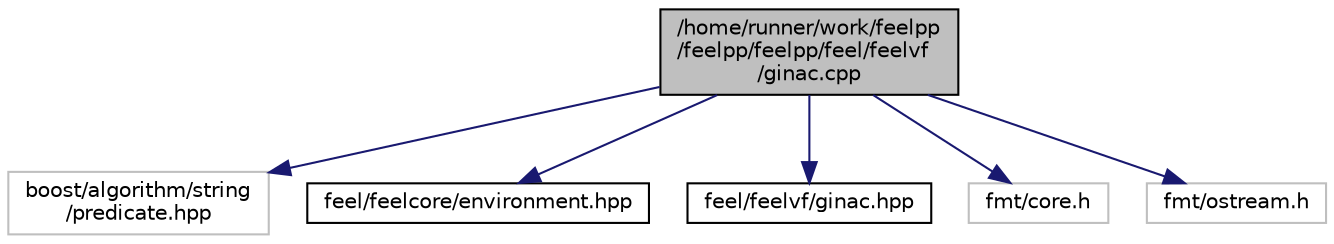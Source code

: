 digraph "/home/runner/work/feelpp/feelpp/feelpp/feel/feelvf/ginac.cpp"
{
 // LATEX_PDF_SIZE
  edge [fontname="Helvetica",fontsize="10",labelfontname="Helvetica",labelfontsize="10"];
  node [fontname="Helvetica",fontsize="10",shape=record];
  Node1 [label="/home/runner/work/feelpp\l/feelpp/feelpp/feel/feelvf\l/ginac.cpp",height=0.2,width=0.4,color="black", fillcolor="grey75", style="filled", fontcolor="black",tooltip=" "];
  Node1 -> Node2 [color="midnightblue",fontsize="10",style="solid",fontname="Helvetica"];
  Node2 [label="boost/algorithm/string\l/predicate.hpp",height=0.2,width=0.4,color="grey75", fillcolor="white", style="filled",tooltip=" "];
  Node1 -> Node3 [color="midnightblue",fontsize="10",style="solid",fontname="Helvetica"];
  Node3 [label="feel/feelcore/environment.hpp",height=0.2,width=0.4,color="black", fillcolor="white", style="filled",URL="$environment_8hpp.html",tooltip="-*- mode: c++; coding: utf-8; tab-width: 4; indent-tabs-mode: nil; c-basic-offset: 4; show-trailing-w..."];
  Node1 -> Node4 [color="midnightblue",fontsize="10",style="solid",fontname="Helvetica"];
  Node4 [label="feel/feelvf/ginac.hpp",height=0.2,width=0.4,color="black", fillcolor="white", style="filled",URL="$ginac_8hpp.html",tooltip=" "];
  Node1 -> Node5 [color="midnightblue",fontsize="10",style="solid",fontname="Helvetica"];
  Node5 [label="fmt/core.h",height=0.2,width=0.4,color="grey75", fillcolor="white", style="filled",tooltip=" "];
  Node1 -> Node6 [color="midnightblue",fontsize="10",style="solid",fontname="Helvetica"];
  Node6 [label="fmt/ostream.h",height=0.2,width=0.4,color="grey75", fillcolor="white", style="filled",tooltip=" "];
}
